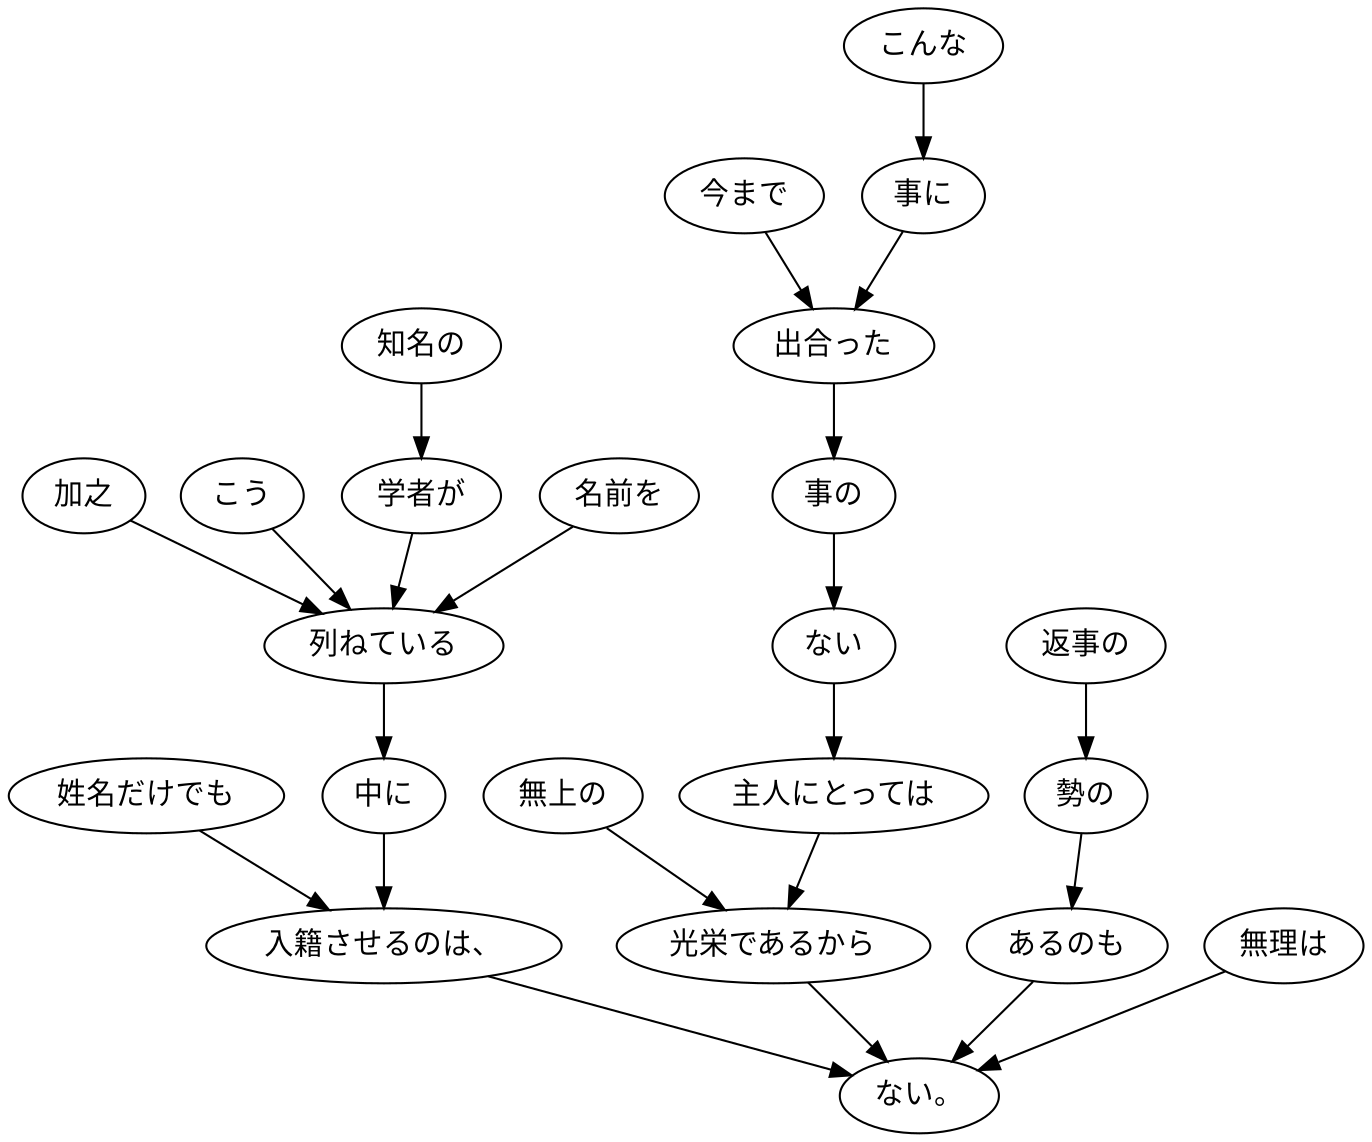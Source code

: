 digraph graph844 {
	node0 [label="加之"];
	node1 [label="こう"];
	node2 [label="知名の"];
	node3 [label="学者が"];
	node4 [label="名前を"];
	node5 [label="列ねている"];
	node6 [label="中に"];
	node7 [label="姓名だけでも"];
	node8 [label="入籍させるのは、"];
	node9 [label="今まで"];
	node10 [label="こんな"];
	node11 [label="事に"];
	node12 [label="出合った"];
	node13 [label="事の"];
	node14 [label="ない"];
	node15 [label="主人にとっては"];
	node16 [label="無上の"];
	node17 [label="光栄であるから"];
	node18 [label="返事の"];
	node19 [label="勢の"];
	node20 [label="あるのも"];
	node21 [label="無理は"];
	node22 [label="ない。"];
	node0 -> node5;
	node1 -> node5;
	node2 -> node3;
	node3 -> node5;
	node4 -> node5;
	node5 -> node6;
	node6 -> node8;
	node7 -> node8;
	node8 -> node22;
	node9 -> node12;
	node10 -> node11;
	node11 -> node12;
	node12 -> node13;
	node13 -> node14;
	node14 -> node15;
	node15 -> node17;
	node16 -> node17;
	node17 -> node22;
	node18 -> node19;
	node19 -> node20;
	node20 -> node22;
	node21 -> node22;
}
